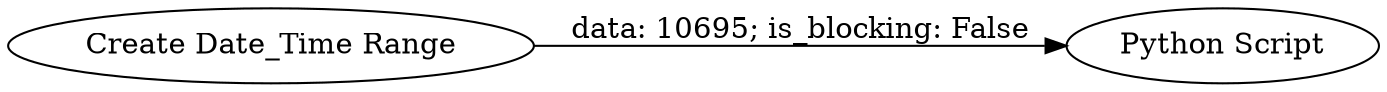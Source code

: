 digraph {
	"-2513815963138518127_7" [label="Create Date_Time Range"]
	"-2513815963138518127_6" [label="Python Script"]
	"-2513815963138518127_7" -> "-2513815963138518127_6" [label="data: 10695; is_blocking: False"]
	rankdir=LR
}
